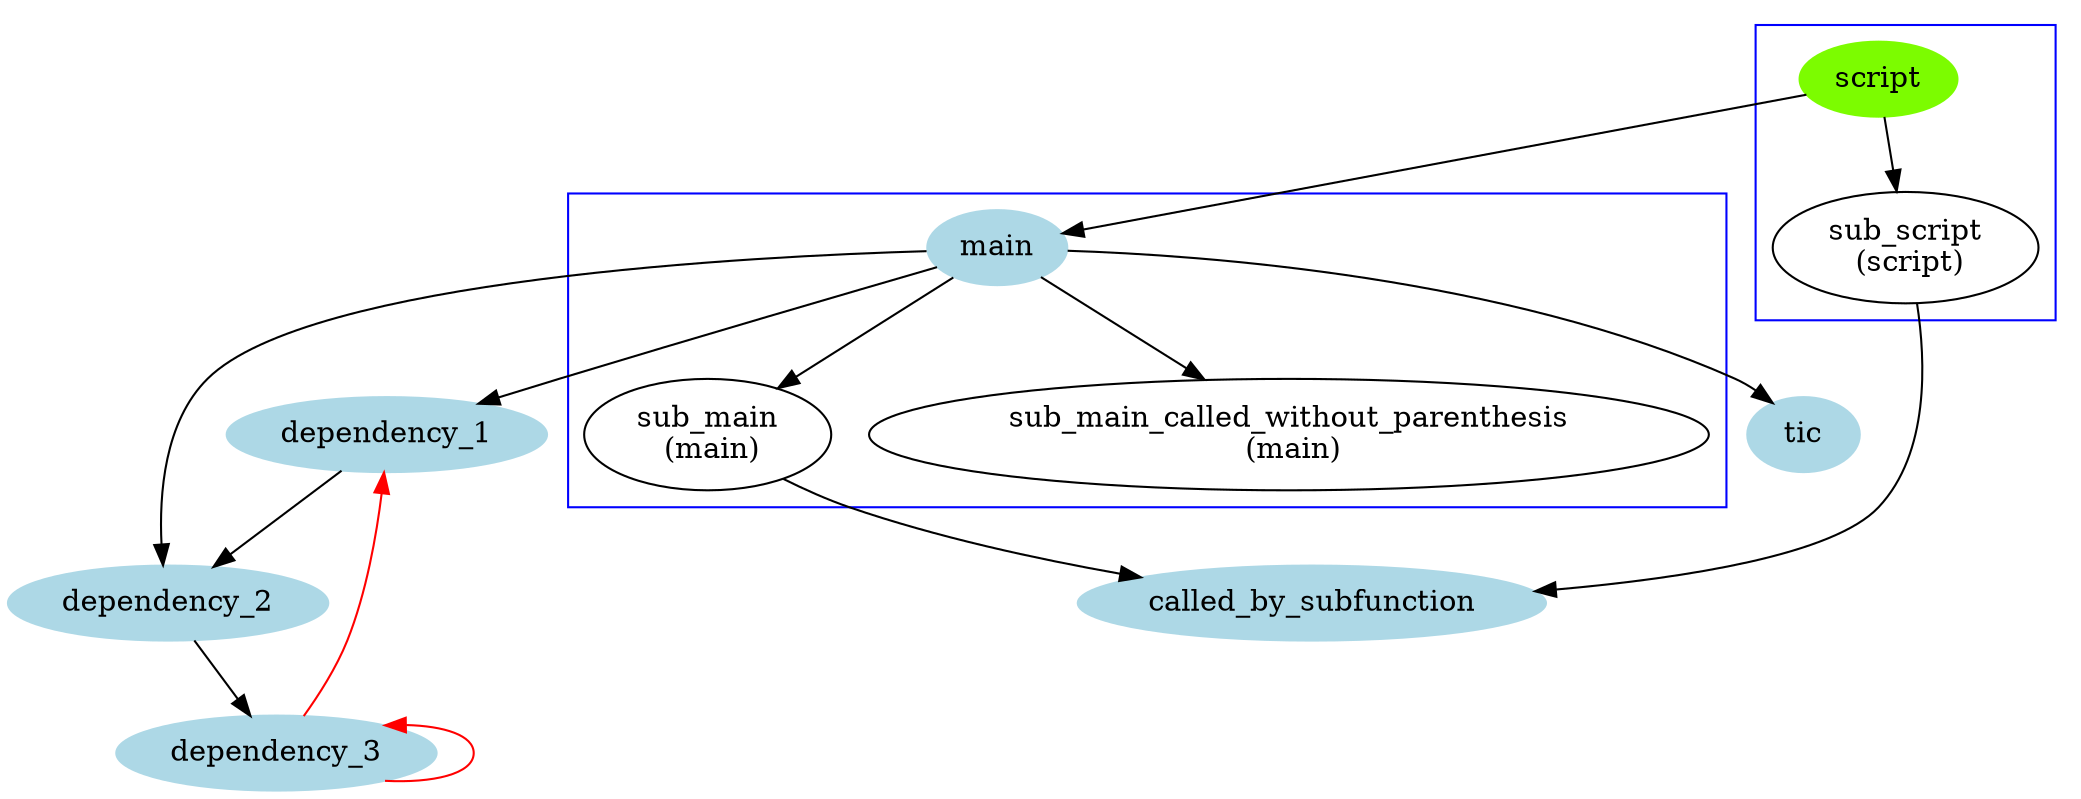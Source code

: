 /* Generated by mDepGen */
digraph dep {
node [shape = oval];
/* start of shape definitions */
"script" [color=lawngreen, style=filled];
"main" [color=lightblue, style=filled];
"dependency_1" [color=lightblue, style=filled];
"dependency_2" [color=lightblue, style=filled];
"dependency_3" [color=lightblue, style=filled];
"called_by_subfunction" [color=lightblue, style=filled];
"tic" [color=lightblue, style=filled];
/* end of shape definitions */
/* start of subgraph definitions */
subgraph cluster005 {
color=blue;
    "main";
    "sub_main\n (main)";
    "sub_main_called_without_parenthesis\n (main)";
}
subgraph cluster006 {
color=blue;
    "script";
    "sub_script\n (script)";
}
/* end of subgraph definitions */
"script" -> "main" ;
"main" -> "dependency_1" ;
"dependency_1" -> "dependency_2" ;
"dependency_2" -> "dependency_3" ;
"dependency_3" -> "dependency_1"  [color=red];
"dependency_3" -> "dependency_3"  [color=red dir=back];
"main" -> "dependency_2" ;
"main" -> "sub_main\n (main)" ;
"sub_main\n (main)" -> "called_by_subfunction" ;
"main" -> "sub_main_called_without_parenthesis\n (main)" ;
"main" -> "tic" ;
"script" -> "sub_script\n (script)" ;
"sub_script\n (script)" -> "called_by_subfunction" ;
}
